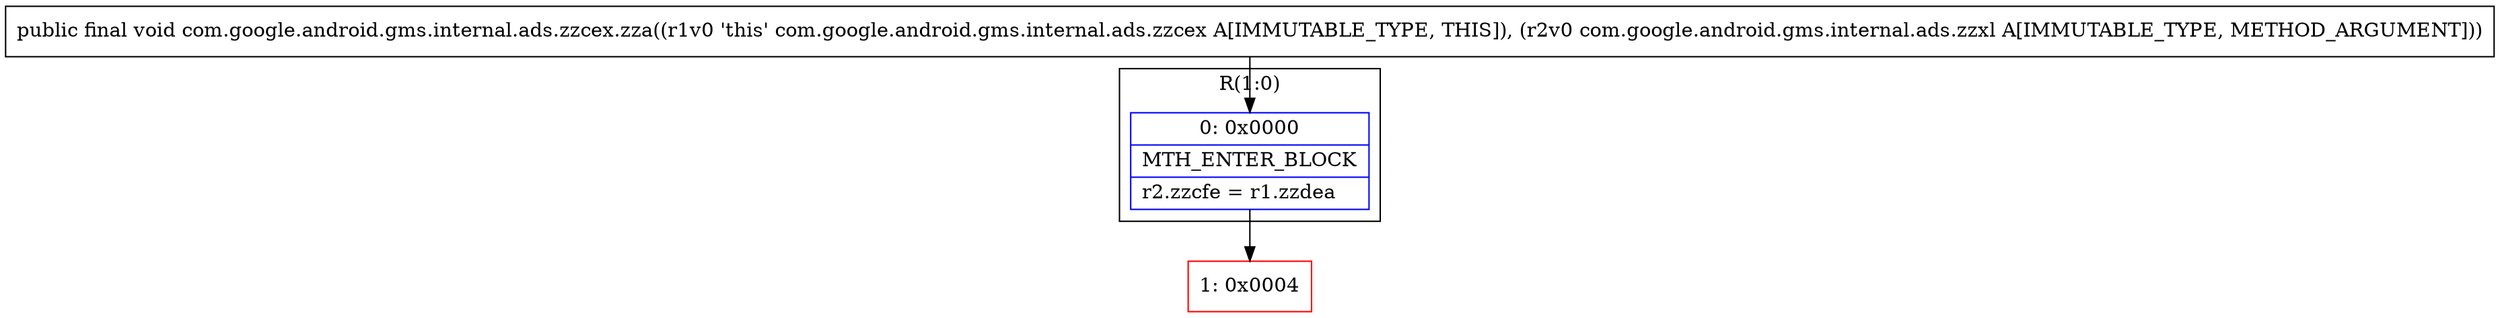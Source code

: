 digraph "CFG forcom.google.android.gms.internal.ads.zzcex.zza(Lcom\/google\/android\/gms\/internal\/ads\/zzxl;)V" {
subgraph cluster_Region_1770223756 {
label = "R(1:0)";
node [shape=record,color=blue];
Node_0 [shape=record,label="{0\:\ 0x0000|MTH_ENTER_BLOCK\l|r2.zzcfe = r1.zzdea\l}"];
}
Node_1 [shape=record,color=red,label="{1\:\ 0x0004}"];
MethodNode[shape=record,label="{public final void com.google.android.gms.internal.ads.zzcex.zza((r1v0 'this' com.google.android.gms.internal.ads.zzcex A[IMMUTABLE_TYPE, THIS]), (r2v0 com.google.android.gms.internal.ads.zzxl A[IMMUTABLE_TYPE, METHOD_ARGUMENT])) }"];
MethodNode -> Node_0;
Node_0 -> Node_1;
}

